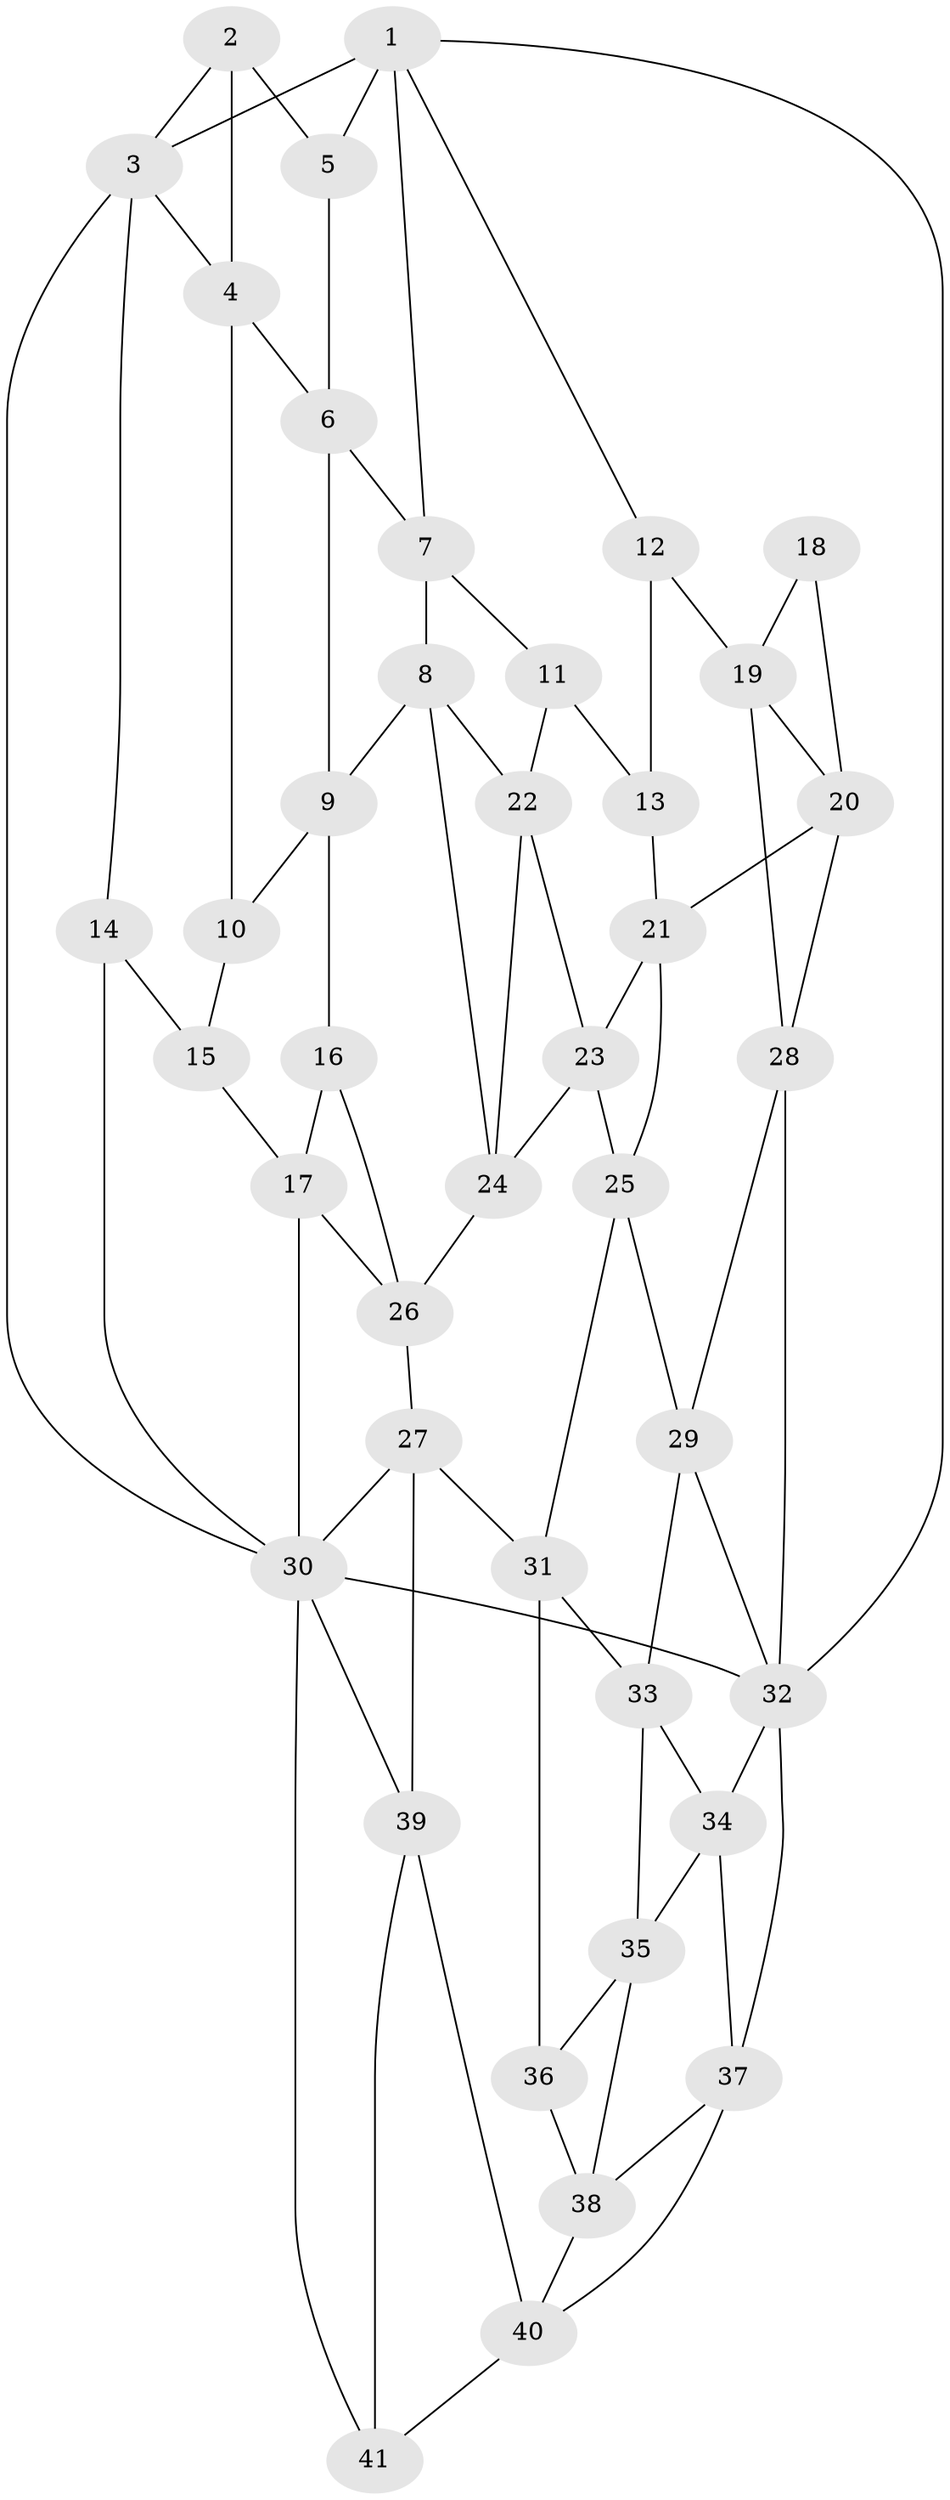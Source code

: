 // original degree distribution, {3: 0.036585365853658534, 5: 0.524390243902439, 6: 0.21951219512195122, 4: 0.21951219512195122}
// Generated by graph-tools (version 1.1) at 2025/27/03/09/25 03:27:13]
// undirected, 41 vertices, 79 edges
graph export_dot {
graph [start="1"]
  node [color=gray90,style=filled];
  1;
  2;
  3;
  4;
  5;
  6;
  7;
  8;
  9;
  10;
  11;
  12;
  13;
  14;
  15;
  16;
  17;
  18;
  19;
  20;
  21;
  22;
  23;
  24;
  25;
  26;
  27;
  28;
  29;
  30;
  31;
  32;
  33;
  34;
  35;
  36;
  37;
  38;
  39;
  40;
  41;
  1 -- 3 [weight=1.0];
  1 -- 5 [weight=2.0];
  1 -- 7 [weight=1.0];
  1 -- 12 [weight=1.0];
  1 -- 32 [weight=1.0];
  2 -- 3 [weight=1.0];
  2 -- 4 [weight=1.0];
  2 -- 5 [weight=1.0];
  3 -- 4 [weight=1.0];
  3 -- 14 [weight=1.0];
  3 -- 30 [weight=1.0];
  4 -- 6 [weight=1.0];
  4 -- 10 [weight=1.0];
  5 -- 6 [weight=1.0];
  6 -- 7 [weight=1.0];
  6 -- 9 [weight=1.0];
  7 -- 8 [weight=1.0];
  7 -- 11 [weight=1.0];
  8 -- 9 [weight=1.0];
  8 -- 22 [weight=1.0];
  8 -- 24 [weight=1.0];
  9 -- 10 [weight=1.0];
  9 -- 16 [weight=1.0];
  10 -- 15 [weight=2.0];
  11 -- 13 [weight=1.0];
  11 -- 22 [weight=1.0];
  12 -- 13 [weight=1.0];
  12 -- 19 [weight=1.0];
  13 -- 21 [weight=1.0];
  14 -- 15 [weight=1.0];
  14 -- 30 [weight=1.0];
  15 -- 17 [weight=1.0];
  16 -- 17 [weight=1.0];
  16 -- 26 [weight=1.0];
  17 -- 26 [weight=1.0];
  17 -- 30 [weight=1.0];
  18 -- 19 [weight=1.0];
  18 -- 20 [weight=1.0];
  19 -- 20 [weight=1.0];
  19 -- 28 [weight=1.0];
  20 -- 21 [weight=1.0];
  20 -- 28 [weight=1.0];
  21 -- 23 [weight=1.0];
  21 -- 25 [weight=1.0];
  22 -- 23 [weight=1.0];
  22 -- 24 [weight=1.0];
  23 -- 24 [weight=1.0];
  23 -- 25 [weight=1.0];
  24 -- 26 [weight=1.0];
  25 -- 29 [weight=1.0];
  25 -- 31 [weight=1.0];
  26 -- 27 [weight=1.0];
  27 -- 30 [weight=1.0];
  27 -- 31 [weight=1.0];
  27 -- 39 [weight=1.0];
  28 -- 29 [weight=1.0];
  28 -- 32 [weight=1.0];
  29 -- 32 [weight=1.0];
  29 -- 33 [weight=1.0];
  30 -- 32 [weight=1.0];
  30 -- 39 [weight=1.0];
  30 -- 41 [weight=1.0];
  31 -- 33 [weight=1.0];
  31 -- 36 [weight=2.0];
  32 -- 34 [weight=1.0];
  32 -- 37 [weight=1.0];
  33 -- 34 [weight=1.0];
  33 -- 35 [weight=1.0];
  34 -- 35 [weight=1.0];
  34 -- 37 [weight=1.0];
  35 -- 36 [weight=1.0];
  35 -- 38 [weight=1.0];
  36 -- 38 [weight=1.0];
  37 -- 38 [weight=1.0];
  37 -- 40 [weight=1.0];
  38 -- 40 [weight=1.0];
  39 -- 40 [weight=1.0];
  39 -- 41 [weight=1.0];
  40 -- 41 [weight=1.0];
}
